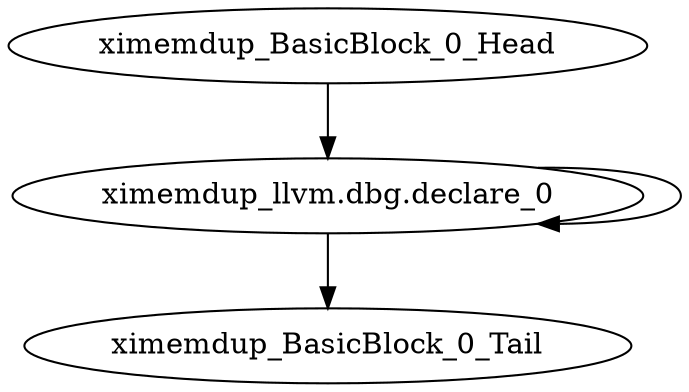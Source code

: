 digraph G {
    "ximemdup_llvm.dbg.declare_0" -> "ximemdup_llvm.dbg.declare_0"
    "ximemdup_llvm.dbg.declare_0" -> "ximemdup_BasicBlock_0_Tail"
    "ximemdup_BasicBlock_0_Head" -> "ximemdup_llvm.dbg.declare_0"
}
